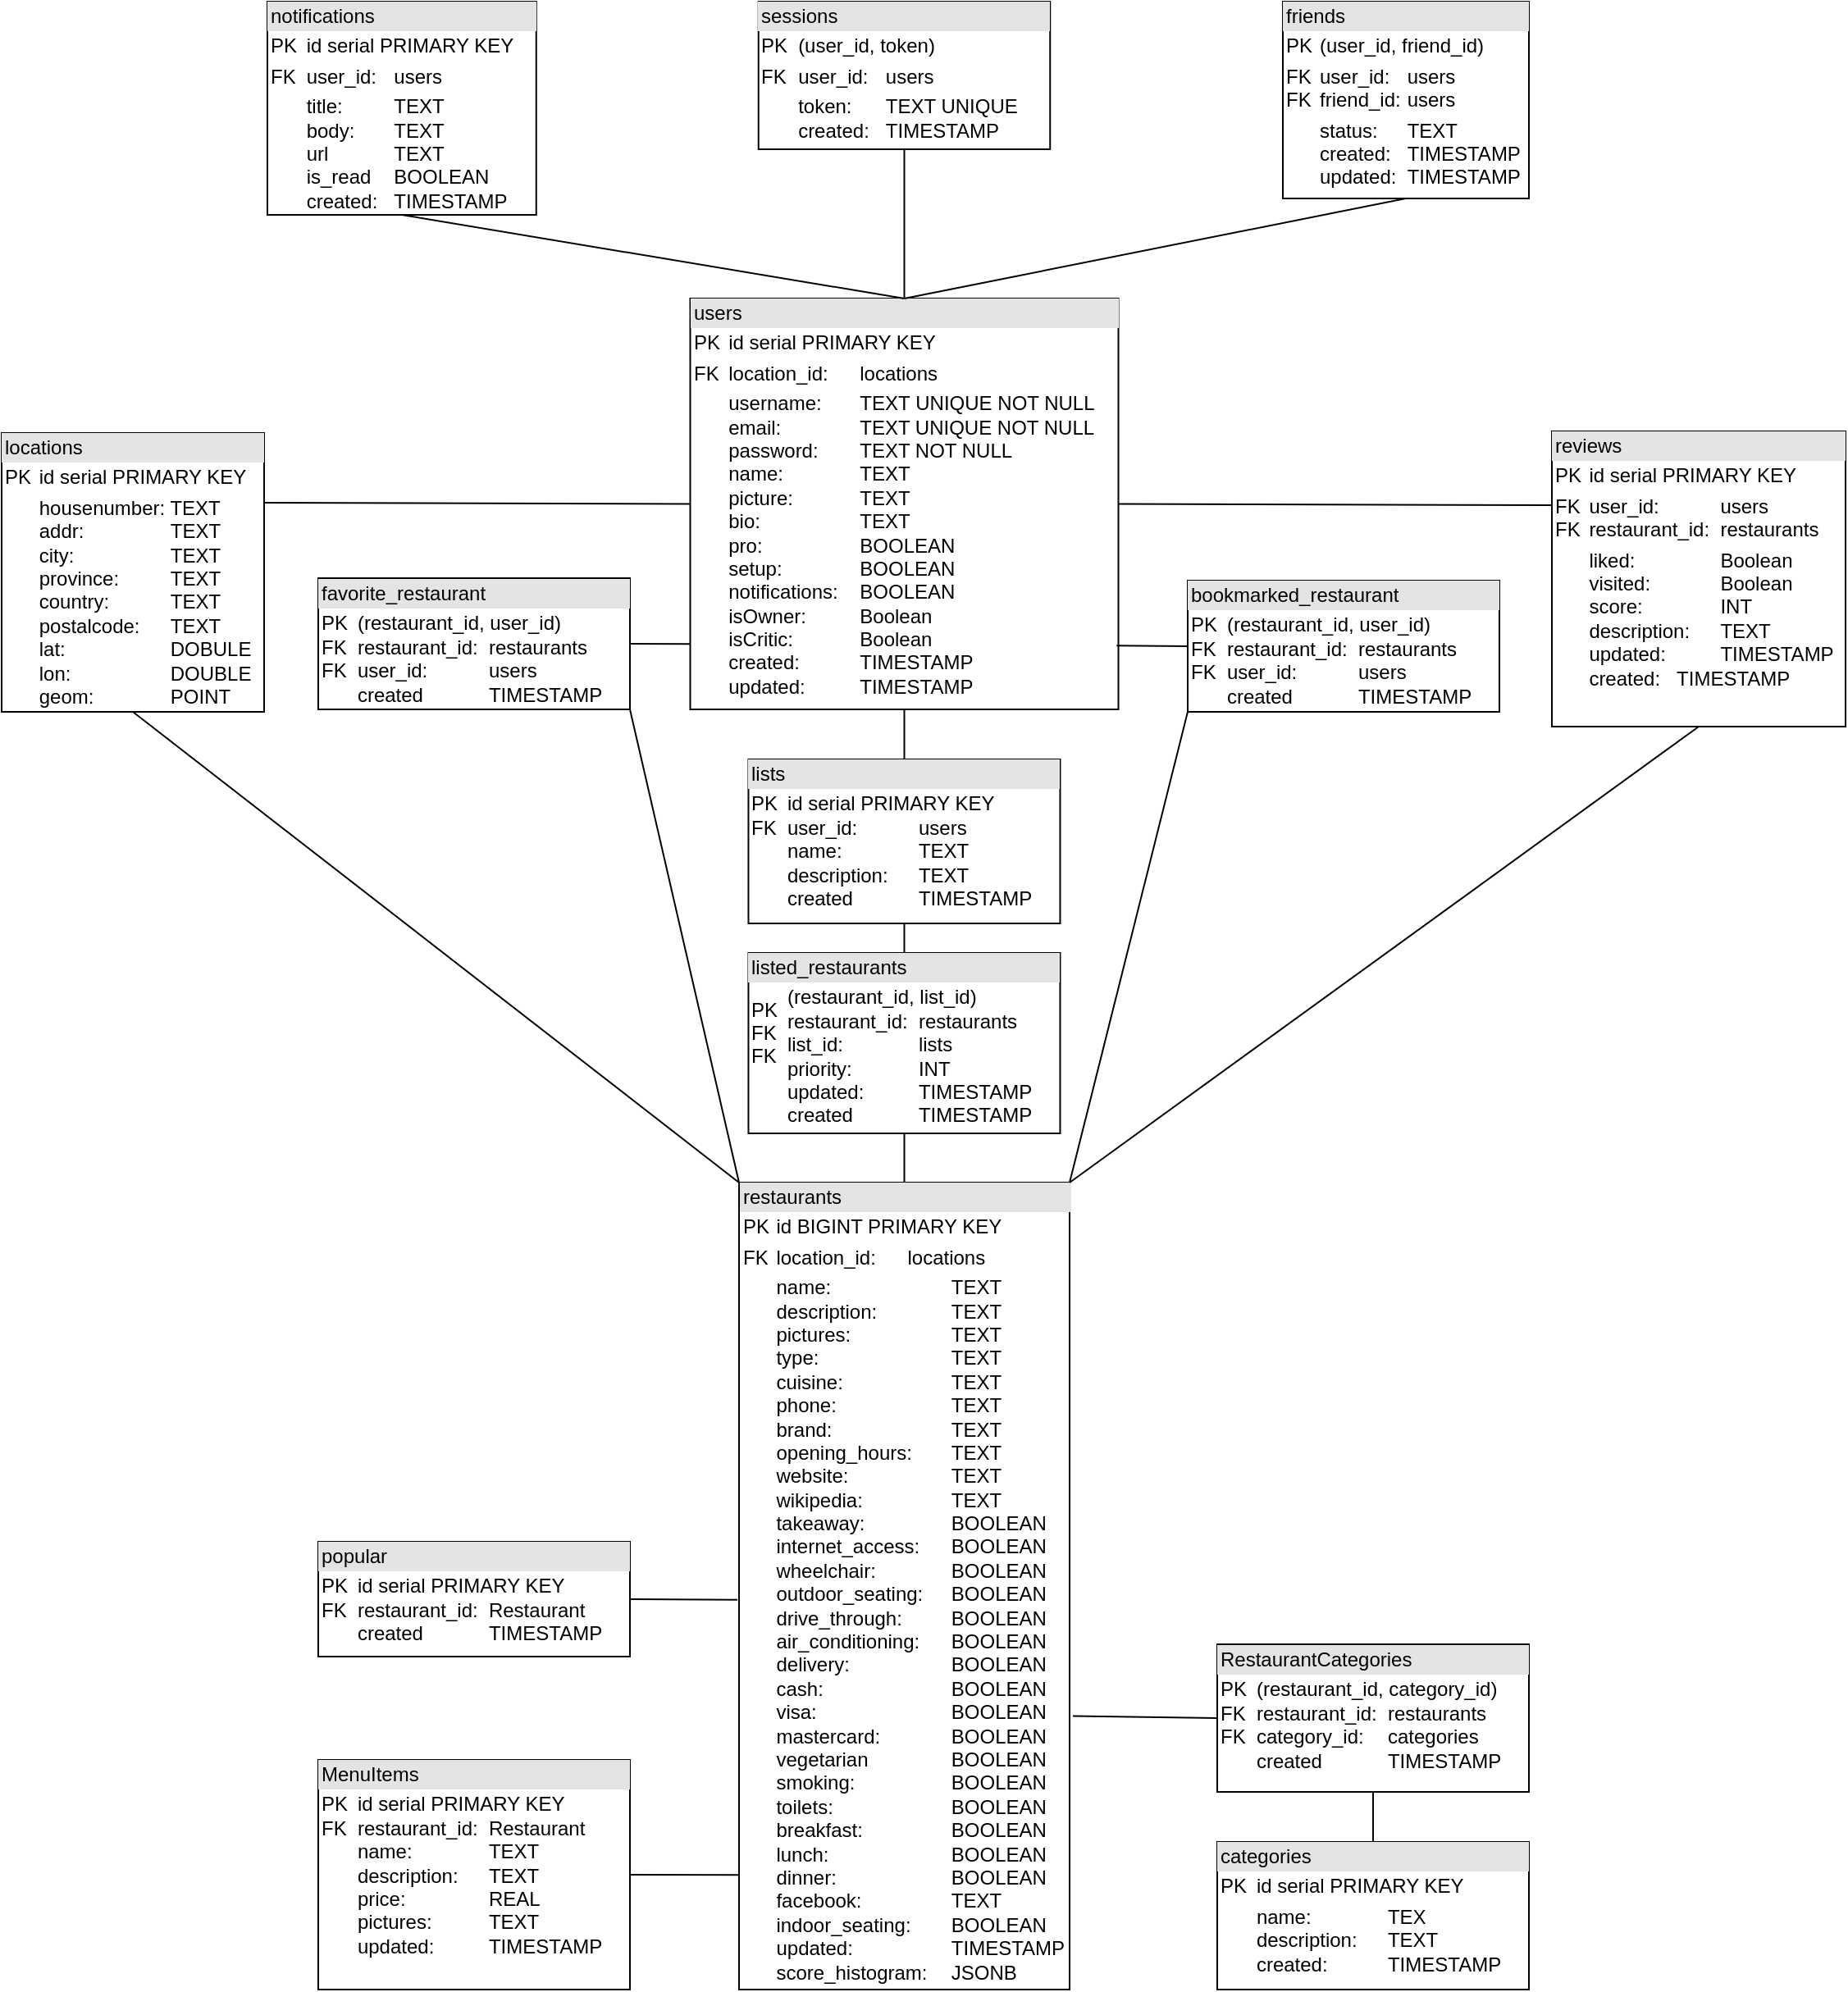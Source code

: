 <mxfile version="26.2.13">
  <diagram name="Page-1" id="TSsa0Ury9RKS_ktHxRa_">
    <mxGraphModel dx="1297" dy="512" grid="1" gridSize="10" guides="1" tooltips="1" connect="1" arrows="1" fold="1" page="1" pageScale="1" pageWidth="827" pageHeight="1169" math="0" shadow="0">
      <root>
        <mxCell id="0" />
        <mxCell id="1" parent="0" />
        <mxCell id="YkZeL2ZCBzIvdvD2JWEx-32" value="&lt;div style=&quot;box-sizing: border-box; width: 100%; background: rgb(228, 228, 228); padding: 2px;&quot;&gt;users&lt;/div&gt;&lt;table style=&quot;width:100%;font-size:1em;&quot; cellpadding=&quot;2&quot; cellspacing=&quot;0&quot;&gt;&lt;tbody&gt;&lt;tr&gt;&lt;td&gt;PK&lt;/td&gt;&lt;td&gt;id serial PRIMARY KEY&lt;/td&gt;&lt;/tr&gt;&lt;tr&gt;&lt;td&gt;FK&lt;/td&gt;&lt;td&gt;location_id:&lt;span style=&quot;white-space: pre;&quot;&gt;&#x9;&lt;/span&gt;locations&lt;/td&gt;&lt;/tr&gt;&lt;tr&gt;&lt;td&gt;&lt;/td&gt;&lt;td&gt;username:&lt;span style=&quot;white-space: pre;&quot;&gt;&#x9;&lt;/span&gt;TEXT&amp;nbsp;UNIQUE NOT NULL&lt;br&gt;email:&amp;nbsp;&lt;span style=&quot;white-space: pre;&quot;&gt;&#x9;&lt;/span&gt;&lt;span style=&quot;white-space: pre;&quot;&gt;&#x9;&lt;/span&gt;TEXT UNIQUE NOT NULL&lt;br&gt;password:&lt;span style=&quot;white-space: pre;&quot;&gt;&#x9;&lt;/span&gt;TEXT NOT NULL&lt;br&gt;name:&amp;nbsp;&lt;span style=&quot;white-space: pre;&quot;&gt;&#x9;&lt;/span&gt;&lt;span style=&quot;white-space: pre;&quot;&gt;&#x9;&lt;/span&gt;TEXT&lt;br&gt;picture:&lt;span style=&quot;white-space: pre;&quot;&gt;&#x9;&lt;/span&gt;&lt;span style=&quot;white-space: pre;&quot;&gt;&#x9;&lt;/span&gt;TEXT&lt;br&gt;bio:&lt;span style=&quot;white-space: pre;&quot;&gt;&#x9;&lt;/span&gt;&lt;span style=&quot;white-space: pre;&quot;&gt;&#x9;&lt;/span&gt;&lt;span style=&quot;white-space: pre;&quot;&gt;&#x9;&lt;/span&gt;TEXT&lt;br&gt;pro:&amp;nbsp;&lt;span style=&quot;white-space: pre;&quot;&gt;&#x9;&lt;/span&gt;&lt;span style=&quot;white-space: pre;&quot;&gt;&#x9;&lt;/span&gt;&lt;span style=&quot;white-space: pre;&quot;&gt;&#x9;&lt;/span&gt;BOOLEAN&lt;br&gt;setup:&amp;nbsp;&lt;span style=&quot;white-space: pre;&quot;&gt;&#x9;&lt;/span&gt;&lt;span style=&quot;white-space: pre;&quot;&gt;&#x9;&lt;/span&gt;BOOLEAN&lt;br&gt;notifications:&amp;nbsp;&lt;span style=&quot;white-space: pre;&quot;&gt;&#x9;&lt;/span&gt;BOOLEAN&lt;br&gt;isOwner:&lt;span style=&quot;white-space: pre;&quot;&gt;&#x9;&lt;/span&gt;&lt;span style=&quot;white-space: pre;&quot;&gt;&#x9;&lt;/span&gt;Boolean&lt;br&gt;isCritic:&lt;span style=&quot;white-space: pre;&quot;&gt;&#x9;&lt;/span&gt;&lt;span style=&quot;white-space: pre;&quot;&gt;&#x9;&lt;/span&gt;Boolean&lt;br&gt;created:&lt;span style=&quot;white-space: pre;&quot;&gt;&#x9;&lt;span style=&quot;white-space: pre;&quot;&gt;&#x9;&lt;/span&gt;&lt;/span&gt;TIMESTAMP&lt;br&gt;updated:&lt;span style=&quot;white-space: pre;&quot;&gt;&#x9;&lt;/span&gt;&lt;span style=&quot;white-space: pre;&quot;&gt;&#x9;&lt;/span&gt;TIMESTAMP&lt;/td&gt;&lt;/tr&gt;&lt;/tbody&gt;&lt;/table&gt;" style="verticalAlign=top;align=left;overflow=fill;html=1;whiteSpace=wrap;" parent="1" vertex="1">
          <mxGeometry x="-130.25" y="201" width="261" height="250.5" as="geometry" />
        </mxCell>
        <mxCell id="YkZeL2ZCBzIvdvD2JWEx-33" value="&lt;div style=&quot;box-sizing: border-box; width: 100%; background: rgb(228, 228, 228); padding: 2px;&quot;&gt;restaurants&lt;/div&gt;&lt;table style=&quot;width:100%;font-size:1em;&quot; cellpadding=&quot;2&quot; cellspacing=&quot;0&quot;&gt;&lt;tbody&gt;&lt;tr&gt;&lt;td&gt;PK&lt;/td&gt;&lt;td&gt;id BIGINT PRIMARY KEY&lt;/td&gt;&lt;/tr&gt;&lt;tr&gt;&lt;td&gt;FK&lt;br&gt;&lt;/td&gt;&lt;td&gt;location_id:&lt;span style=&quot;white-space: pre;&quot;&gt;&#x9;&lt;/span&gt;locations&lt;br&gt;&lt;/td&gt;&lt;/tr&gt;&lt;tr&gt;&lt;td&gt;&lt;br&gt;&lt;/td&gt;&lt;td&gt;name:&lt;span style=&quot;white-space: pre;&quot;&gt;&#x9;&lt;span style=&quot;white-space: pre;&quot;&gt;&#x9;&lt;span style=&quot;white-space: pre;&quot;&gt;&#x9;&lt;/span&gt;&lt;/span&gt;&lt;/span&gt;TEXT&lt;br&gt;description:&lt;span style=&quot;white-space: pre;&quot;&gt;&#x9;&lt;span style=&quot;white-space: pre;&quot;&gt;&#x9;&lt;/span&gt;&lt;/span&gt;TEXT&lt;br&gt;pictures:&lt;span style=&quot;white-space: pre;&quot;&gt;&#x9;&lt;/span&gt;&lt;span style=&quot;white-space: pre;&quot;&gt;&#x9;&lt;span style=&quot;white-space: pre;&quot;&gt;&#x9;&lt;/span&gt;&lt;/span&gt;TEXT&lt;br&gt;&lt;div&gt;&lt;span style=&quot;background-color: transparent;&quot;&gt;type:&lt;span style=&quot;white-space: pre;&quot;&gt;&#x9;&lt;/span&gt;&lt;span style=&quot;white-space: pre;&quot;&gt;&#x9;&lt;/span&gt;&lt;span style=&quot;white-space: pre;&quot;&gt;&#x9;&lt;/span&gt;&lt;/span&gt;TEXT&lt;/div&gt;&lt;div&gt;&lt;span style=&quot;font-size: 1em; background-color: transparent; color: light-dark(rgb(0, 0, 0), rgb(255, 255, 255));&quot;&gt;cuisine:&amp;nbsp;&lt;/span&gt;&lt;span style=&quot;font-size: 1em; background-color: transparent; color: light-dark(rgb(0, 0, 0), rgb(255, 255, 255)); white-space: pre;&quot;&gt;&#x9;&lt;/span&gt;&lt;span style=&quot;font-size: 1em; background-color: transparent; color: light-dark(rgb(0, 0, 0), rgb(255, 255, 255)); white-space: pre;&quot;&gt;&#x9;&lt;span style=&quot;white-space: pre;&quot;&gt;&#x9;&lt;/span&gt;&lt;/span&gt;&lt;span style=&quot;font-size: 1em; background-color: transparent; color: light-dark(rgb(0, 0, 0), rgb(255, 255, 255));&quot;&gt;TEXT&lt;/span&gt;&lt;/div&gt;&lt;div&gt;phone:&amp;nbsp;&lt;span style=&quot;white-space: pre;&quot;&gt;&#x9;&lt;/span&gt;&lt;span style=&quot;white-space: pre;&quot;&gt;&#x9;&lt;span style=&quot;white-space: pre;&quot;&gt;&#x9;&lt;/span&gt;&lt;/span&gt;TEXT&lt;/div&gt;&lt;div&gt;brand:&amp;nbsp;&lt;span style=&quot;white-space: pre;&quot;&gt;&#x9;&lt;/span&gt;&lt;span style=&quot;white-space: pre;&quot;&gt;&#x9;&lt;span style=&quot;white-space: pre;&quot;&gt;&#x9;&lt;/span&gt;&lt;/span&gt;TEXT&lt;/div&gt;&lt;div&gt;opening_hours:&amp;nbsp;&lt;span style=&quot;white-space: pre;&quot;&gt;&#x9;&lt;/span&gt;TEXT&lt;/div&gt;&lt;div&gt;website:&amp;nbsp;&lt;span style=&quot;white-space: pre;&quot;&gt;&#x9;&lt;/span&gt;&lt;span style=&quot;white-space: pre;&quot;&gt;&#x9;&lt;span style=&quot;white-space: pre;&quot;&gt;&#x9;&lt;/span&gt;&lt;/span&gt;TEXT&lt;/div&gt;&lt;div&gt;wikipedia:&amp;nbsp;&lt;span style=&quot;white-space: pre;&quot;&gt;&#x9;&lt;span style=&quot;white-space: pre;&quot;&gt;&#x9;&lt;/span&gt;&lt;/span&gt;TEXT&lt;/div&gt;&lt;div&gt;takeaway:&amp;nbsp;&lt;span style=&quot;white-space: pre;&quot;&gt;&#x9;&lt;span style=&quot;white-space: pre;&quot;&gt;&#x9;&lt;/span&gt;&lt;/span&gt;BOOLEAN&lt;/div&gt;&lt;div&gt;internet_access:&amp;nbsp;&lt;span style=&quot;white-space: pre;&quot;&gt;&#x9;&lt;/span&gt;BOOLEAN&lt;/div&gt;&lt;div&gt;wheelchair:&amp;nbsp;&lt;span style=&quot;white-space: pre;&quot;&gt;&#x9;&lt;span style=&quot;white-space: pre;&quot;&gt;&#x9;&lt;/span&gt;&lt;/span&gt;BOOLEAN&lt;/div&gt;&lt;div&gt;outdoor_seating:&amp;nbsp;&lt;span style=&quot;white-space: pre;&quot;&gt;&#x9;&lt;/span&gt;BOOLEAN&lt;/div&gt;&lt;div&gt;drive_through:&amp;nbsp;&lt;span style=&quot;white-space: pre;&quot;&gt;&#x9;&lt;/span&gt;BOOLEAN&lt;/div&gt;&lt;div&gt;air_conditioning:&amp;nbsp;&lt;span style=&quot;white-space: pre;&quot;&gt;&#x9;&lt;/span&gt;BOOLEAN&lt;/div&gt;&lt;div&gt;delivery:&amp;nbsp;&lt;span style=&quot;white-space: pre;&quot;&gt;&#x9;&lt;/span&gt;&lt;span style=&quot;white-space: pre;&quot;&gt;&#x9;&lt;span style=&quot;white-space: pre;&quot;&gt;&#x9;&lt;/span&gt;&lt;/span&gt;BOOLEAN&lt;/div&gt;&lt;div&gt;cash:&amp;nbsp;&lt;span style=&quot;white-space: pre;&quot;&gt;&#x9;&lt;/span&gt;&lt;span style=&quot;white-space: pre;&quot;&gt;&#x9;&lt;span style=&quot;white-space: pre;&quot;&gt;&#x9;&lt;/span&gt;&lt;/span&gt;BOOLEAN&lt;/div&gt;&lt;div&gt;visa:&amp;nbsp;&lt;span style=&quot;white-space: pre;&quot;&gt;&#x9;&lt;/span&gt;&lt;span style=&quot;white-space: pre;&quot;&gt;&#x9;&lt;/span&gt;&lt;span style=&quot;white-space: pre;&quot;&gt;&#x9;&lt;/span&gt;BOOLEAN&lt;/div&gt;&lt;div&gt;mastercard:&amp;nbsp;&lt;span style=&quot;white-space: pre;&quot;&gt;&#x9;&lt;span style=&quot;white-space: pre;&quot;&gt;&#x9;&lt;/span&gt;&lt;/span&gt;BOOLEAN&lt;/div&gt;&lt;div&gt;vegetarian &lt;span style=&quot;white-space: pre;&quot;&gt;&#x9;&lt;span style=&quot;white-space: pre;&quot;&gt;&#x9;&lt;/span&gt;&lt;/span&gt;BOOLEAN&lt;/div&gt;&lt;div&gt;&lt;div&gt;smoking:&lt;span style=&quot;white-space: pre;&quot;&gt;&#x9;&lt;span style=&quot;white-space: pre;&quot;&gt;&#x9;&lt;/span&gt;&lt;span style=&quot;white-space: pre;&quot;&gt;&#x9;&lt;/span&gt;&lt;/span&gt;BOOLEAN&lt;/div&gt;&lt;div&gt;toilets: &lt;span style=&quot;white-space: pre;&quot;&gt;&#x9;&lt;/span&gt;&lt;span style=&quot;white-space: pre;&quot;&gt;&#x9;&lt;/span&gt;&lt;span style=&quot;white-space: pre;&quot;&gt;&#x9;&lt;/span&gt;BOOLEAN&lt;/div&gt;&lt;div&gt;breakfast: &lt;span style=&quot;white-space: pre;&quot;&gt;&#x9;&lt;/span&gt;&lt;span style=&quot;white-space: pre;&quot;&gt;&#x9;&lt;/span&gt;BOOLEAN&lt;/div&gt;&lt;div&gt;lunch: &lt;span style=&quot;white-space: pre;&quot;&gt;&#x9;&lt;/span&gt;&lt;span style=&quot;white-space: pre;&quot;&gt;&#x9;&lt;/span&gt;&lt;span style=&quot;white-space: pre;&quot;&gt;&#x9;&lt;/span&gt;BOOLEAN&lt;/div&gt;&lt;div&gt;dinner:&lt;span style=&quot;white-space: pre;&quot;&gt;&#x9;&lt;/span&gt;&lt;span style=&quot;white-space: pre;&quot;&gt;&#x9;&lt;/span&gt;&lt;span style=&quot;white-space: pre;&quot;&gt;&#x9;&lt;/span&gt;BOOLEAN&lt;/div&gt;&lt;div&gt;facebook: &lt;span style=&quot;white-space: pre;&quot;&gt;&#x9;&lt;/span&gt;&lt;span style=&quot;white-space: pre;&quot;&gt;&#x9;&lt;/span&gt;TEXT&lt;/div&gt;&lt;div&gt;indoor_seating:&amp;nbsp;&lt;span style=&quot;white-space: pre;&quot;&gt;&#x9;&lt;/span&gt;BOOLEAN&lt;/div&gt;&lt;/div&gt;&lt;div&gt;updated:&lt;span style=&quot;white-space: pre;&quot;&gt;&#x9;&lt;span style=&quot;white-space: pre;&quot;&gt;&#x9;&lt;span style=&quot;white-space: pre;&quot;&gt;&#x9;&lt;/span&gt;&lt;/span&gt;&lt;/span&gt;&lt;span style=&quot;font-size: 1em; background-color: transparent; color: light-dark(rgb(0, 0, 0), rgb(255, 255, 255));&quot;&gt;TIMESTAMP&lt;/span&gt;&lt;/div&gt;&lt;div&gt;&lt;span style=&quot;background-color: transparent;&quot;&gt;score_histogram: &lt;span style=&quot;white-space: pre;&quot;&gt;&#x9;&lt;/span&gt;JSONB&lt;/span&gt;&lt;/div&gt;&lt;div&gt;&lt;br style=&quot;text-align: center;&quot;&gt;&lt;/div&gt;&lt;/td&gt;&lt;/tr&gt;&lt;/tbody&gt;&lt;/table&gt;" style="verticalAlign=top;align=left;overflow=fill;html=1;whiteSpace=wrap;" parent="1" vertex="1">
          <mxGeometry x="-100.5" y="740" width="201.5" height="492" as="geometry" />
        </mxCell>
        <mxCell id="YkZeL2ZCBzIvdvD2JWEx-34" value="&lt;div style=&quot;box-sizing: border-box; width: 100%; background: rgb(228, 228, 228); padding: 2px;&quot;&gt;locations&lt;/div&gt;&lt;table style=&quot;width:100%;font-size:1em;&quot; cellpadding=&quot;2&quot; cellspacing=&quot;0&quot;&gt;&lt;tbody&gt;&lt;tr&gt;&lt;td&gt;PK&lt;/td&gt;&lt;td&gt;id serial PRIMARY KEY&lt;br&gt;&lt;/td&gt;&lt;/tr&gt;&lt;tr&gt;&lt;td&gt;&lt;br&gt;&lt;/td&gt;&lt;td&gt;housenumber: TEXT&lt;br&gt;addr: &lt;span style=&quot;white-space: pre;&quot;&gt;&#x9;&lt;span style=&quot;white-space: pre;&quot;&gt;&#x9;&lt;/span&gt;&lt;/span&gt;TEXT&lt;br&gt;city: &lt;span style=&quot;white-space: pre;&quot;&gt;&#x9;&lt;span style=&quot;white-space: pre;&quot;&gt;&#x9;&lt;/span&gt;&lt;span style=&quot;white-space: pre;&quot;&gt;&#x9;&lt;/span&gt;&lt;/span&gt;TEXT&lt;br&gt;province: &lt;span style=&quot;white-space: pre;&quot;&gt;&#x9;&lt;/span&gt;TEXT&lt;br&gt;country: &lt;span style=&quot;white-space: pre;&quot;&gt;&#x9;&lt;span style=&quot;white-space: pre;&quot;&gt;&#x9;&lt;/span&gt;&lt;/span&gt;TEXT&lt;br&gt;postalcode: &lt;span style=&quot;white-space: pre;&quot;&gt;&#x9;&lt;/span&gt;TEXT&lt;br&gt;lat: &lt;span style=&quot;white-space: pre;&quot;&gt;&#x9;&lt;/span&gt;&lt;span style=&quot;white-space: pre;&quot;&gt;&#x9;&lt;span style=&quot;white-space: pre;&quot;&gt;&#x9;&lt;/span&gt;&lt;/span&gt;DOBULE&lt;br&gt;lon: &lt;span style=&quot;white-space: pre;&quot;&gt;&#x9;&lt;span style=&quot;white-space: pre;&quot;&gt;&#x9;&lt;span style=&quot;white-space: pre;&quot;&gt;&#x9;&lt;/span&gt;&lt;/span&gt;&lt;/span&gt;DOUBLE&lt;br&gt;geom:&lt;span style=&quot;white-space: pre;&quot;&gt;&#x9;&lt;/span&gt;&lt;span style=&quot;white-space: pre;&quot;&gt;&#x9;&lt;/span&gt;POINT&lt;/td&gt;&lt;/tr&gt;&lt;tr&gt;&lt;td&gt;&lt;/td&gt;&lt;td&gt;&lt;br&gt;&lt;/td&gt;&lt;/tr&gt;&lt;/tbody&gt;&lt;/table&gt;" style="verticalAlign=top;align=left;overflow=fill;html=1;whiteSpace=wrap;" parent="1" vertex="1">
          <mxGeometry x="-550" y="283" width="160" height="170" as="geometry" />
        </mxCell>
        <mxCell id="YkZeL2ZCBzIvdvD2JWEx-35" value="" style="endArrow=none;html=1;rounded=0;entryX=1;entryY=0.25;entryDx=0;entryDy=0;exitX=0;exitY=0.5;exitDx=0;exitDy=0;" parent="1" source="YkZeL2ZCBzIvdvD2JWEx-32" target="YkZeL2ZCBzIvdvD2JWEx-34" edge="1">
          <mxGeometry width="50" height="50" relative="1" as="geometry">
            <mxPoint x="-130" y="326" as="sourcePoint" />
            <mxPoint x="56.5" y="669.5" as="targetPoint" />
          </mxGeometry>
        </mxCell>
        <mxCell id="YkZeL2ZCBzIvdvD2JWEx-36" value="" style="endArrow=none;html=1;rounded=0;entryX=0.5;entryY=1;entryDx=0;entryDy=0;exitX=0;exitY=0;exitDx=0;exitDy=0;" parent="1" source="YkZeL2ZCBzIvdvD2JWEx-33" target="YkZeL2ZCBzIvdvD2JWEx-34" edge="1">
          <mxGeometry width="50" height="50" relative="1" as="geometry">
            <mxPoint x="-93.5" y="615" as="sourcePoint" />
            <mxPoint x="-228" y="465" as="targetPoint" />
          </mxGeometry>
        </mxCell>
        <mxCell id="YkZeL2ZCBzIvdvD2JWEx-40" value="&lt;div style=&quot;box-sizing: border-box; width: 100%; background: rgb(228, 228, 228); padding: 2px;&quot;&gt;reviews&lt;/div&gt;&lt;table style=&quot;width:100%;font-size:1em;&quot; cellpadding=&quot;2&quot; cellspacing=&quot;0&quot;&gt;&lt;tbody&gt;&lt;tr&gt;&lt;td&gt;PK&lt;/td&gt;&lt;td&gt;id serial PRIMARY KEY&lt;/td&gt;&lt;/tr&gt;&lt;tr&gt;&lt;td&gt;FK&lt;br&gt;FK&lt;br&gt;&lt;/td&gt;&lt;td&gt;user_id:&lt;span style=&quot;white-space: pre;&quot;&gt;&#x9;&lt;/span&gt;&lt;span style=&quot;white-space: pre;&quot;&gt;&#x9;&lt;/span&gt;users&lt;br&gt;restaurant_id:&lt;span style=&quot;white-space: pre;&quot;&gt;&#x9;&lt;/span&gt;restaurants&lt;/td&gt;&lt;/tr&gt;&lt;tr&gt;&lt;td&gt;&lt;br&gt;&lt;/td&gt;&lt;td&gt;liked: &lt;span style=&quot;white-space: pre;&quot;&gt;&#x9;&lt;span style=&quot;white-space: pre;&quot;&gt;&#x9;&lt;/span&gt;&lt;/span&gt;Boolean&lt;br&gt;visited:&lt;span style=&quot;white-space: pre;&quot;&gt;&#x9;&lt;/span&gt;&lt;span style=&quot;white-space: pre;&quot;&gt;&#x9;&lt;/span&gt;Boolean&lt;br&gt;score: &lt;span style=&quot;white-space: pre;&quot;&gt;&#x9;&lt;/span&gt;&lt;span style=&quot;white-space: pre;&quot;&gt;&#x9;&lt;/span&gt;INT&lt;br&gt;description:&lt;span style=&quot;white-space: pre;&quot;&gt;&#x9;T&lt;/span&gt;EXT&lt;br&gt;updated:&lt;span style=&quot;white-space: pre;&quot;&gt;&#x9;&lt;span style=&quot;white-space: pre;&quot;&gt;&#x9;&lt;/span&gt;&lt;/span&gt;TIMESTAMP&lt;span style=&quot;white-space: pre;&quot;&gt;&lt;br&gt;&lt;/span&gt;created:&lt;span style=&quot;white-space: pre;&quot;&gt;&#x9;&lt;/span&gt;TIMESTAMP&lt;/td&gt;&lt;/tr&gt;&lt;/tbody&gt;&lt;/table&gt;" style="verticalAlign=top;align=left;overflow=fill;html=1;whiteSpace=wrap;" parent="1" vertex="1">
          <mxGeometry x="395" y="282" width="179" height="180" as="geometry" />
        </mxCell>
        <mxCell id="YkZeL2ZCBzIvdvD2JWEx-42" value="" style="endArrow=none;html=1;rounded=0;entryX=0;entryY=0.25;entryDx=0;entryDy=0;exitX=1;exitY=0.5;exitDx=0;exitDy=0;" parent="1" source="YkZeL2ZCBzIvdvD2JWEx-32" target="YkZeL2ZCBzIvdvD2JWEx-40" edge="1">
          <mxGeometry width="50" height="50" relative="1" as="geometry">
            <mxPoint x="153" y="310" as="sourcePoint" />
            <mxPoint x="56.5" y="509.5" as="targetPoint" />
          </mxGeometry>
        </mxCell>
        <mxCell id="YkZeL2ZCBzIvdvD2JWEx-43" value="" style="endArrow=none;html=1;rounded=0;exitX=1;exitY=0;exitDx=0;exitDy=0;entryX=0.5;entryY=1;entryDx=0;entryDy=0;" parent="1" source="YkZeL2ZCBzIvdvD2JWEx-33" target="YkZeL2ZCBzIvdvD2JWEx-40" edge="1">
          <mxGeometry width="50" height="50" relative="1" as="geometry">
            <mxPoint x="-53.5" y="495" as="sourcePoint" />
            <mxPoint x="182" y="450" as="targetPoint" />
          </mxGeometry>
        </mxCell>
        <mxCell id="YkZeL2ZCBzIvdvD2JWEx-46" value="&lt;div style=&quot;box-sizing: border-box; width: 100%; background: rgb(228, 228, 228); padding: 2px;&quot;&gt;categories&lt;/div&gt;&lt;table style=&quot;width:100%;font-size:1em;&quot; cellpadding=&quot;2&quot; cellspacing=&quot;0&quot;&gt;&lt;tbody&gt;&lt;tr&gt;&lt;td&gt;PK&lt;br&gt;&lt;/td&gt;&lt;td&gt;id serial PRIMARY KEY&lt;br&gt;&lt;/td&gt;&lt;/tr&gt;&lt;tr&gt;&lt;td&gt;&lt;br&gt;&lt;/td&gt;&lt;td&gt;name:&lt;span style=&quot;white-space: pre;&quot;&gt;&#x9;&lt;span style=&quot;white-space: pre;&quot;&gt;&#x9;&lt;/span&gt;&lt;/span&gt;TEX&lt;br&gt;description:&lt;span style=&quot;white-space: pre;&quot;&gt;&#x9;&lt;/span&gt;TEXT&lt;br&gt;created:&lt;span style=&quot;white-space: pre;&quot;&gt;&#x9;&lt;/span&gt;&lt;span style=&quot;white-space: pre;&quot;&gt;&#x9;&lt;/span&gt;TIMESTAMP&lt;/td&gt;&lt;/tr&gt;&lt;tr&gt;&lt;td&gt;&lt;/td&gt;&lt;td&gt;&lt;br&gt;&lt;/td&gt;&lt;/tr&gt;&lt;/tbody&gt;&lt;/table&gt;" style="verticalAlign=top;align=left;overflow=fill;html=1;whiteSpace=wrap;" parent="1" vertex="1">
          <mxGeometry x="191" y="1142" width="190" height="90" as="geometry" />
        </mxCell>
        <mxCell id="YkZeL2ZCBzIvdvD2JWEx-48" value="&lt;div style=&quot;box-sizing: border-box; width: 100%; background: rgb(228, 228, 228); padding: 2px;&quot;&gt;RestaurantCategories&lt;/div&gt;&lt;table style=&quot;width:100%;font-size:1em;&quot; cellpadding=&quot;2&quot; cellspacing=&quot;0&quot;&gt;&lt;tbody&gt;&lt;tr&gt;&lt;td&gt;PK&lt;br&gt;FK&lt;br&gt;FK&lt;br&gt;&lt;br&gt;&lt;/td&gt;&lt;td&gt;(restaurant_id, category_id)&lt;br&gt;restaurant_id:&amp;nbsp; restaurants&lt;br&gt;category_id: &lt;span style=&quot;white-space: pre;&quot;&gt;&#x9;&lt;/span&gt;categories&lt;br&gt;created &lt;span style=&quot;white-space: pre;&quot;&gt;&#x9;&lt;/span&gt;&lt;span style=&quot;white-space: pre;&quot;&gt;&#x9;&lt;/span&gt;TIMESTAMP&lt;br&gt;&lt;/td&gt;&lt;/tr&gt;&lt;tr&gt;&lt;td&gt;&lt;br&gt;&lt;/td&gt;&lt;td&gt;&lt;br&gt;&lt;/td&gt;&lt;/tr&gt;&lt;/tbody&gt;&lt;/table&gt;" style="verticalAlign=top;align=left;overflow=fill;html=1;whiteSpace=wrap;" parent="1" vertex="1">
          <mxGeometry x="191" y="1021.5" width="190" height="90" as="geometry" />
        </mxCell>
        <mxCell id="YkZeL2ZCBzIvdvD2JWEx-51" value="" style="endArrow=none;html=1;rounded=0;entryX=0;entryY=0.5;entryDx=0;entryDy=0;exitX=1.01;exitY=0.661;exitDx=0;exitDy=0;exitPerimeter=0;" parent="1" source="YkZeL2ZCBzIvdvD2JWEx-33" target="YkZeL2ZCBzIvdvD2JWEx-48" edge="1">
          <mxGeometry width="50" height="50" relative="1" as="geometry">
            <mxPoint x="103" y="851" as="sourcePoint" />
            <mxPoint x="131" y="759" as="targetPoint" />
          </mxGeometry>
        </mxCell>
        <mxCell id="YkZeL2ZCBzIvdvD2JWEx-52" value="" style="endArrow=none;html=1;rounded=0;entryX=0.5;entryY=0;entryDx=0;entryDy=0;exitX=0.5;exitY=1;exitDx=0;exitDy=0;" parent="1" source="YkZeL2ZCBzIvdvD2JWEx-48" target="YkZeL2ZCBzIvdvD2JWEx-46" edge="1">
          <mxGeometry width="50" height="50" relative="1" as="geometry">
            <mxPoint x="430" y="1134" as="sourcePoint" />
            <mxPoint x="480" y="1084" as="targetPoint" />
          </mxGeometry>
        </mxCell>
        <mxCell id="YkZeL2ZCBzIvdvD2JWEx-53" value="&lt;div style=&quot;box-sizing: border-box; width: 100%; background: rgb(228, 228, 228); padding: 2px;&quot;&gt;MenuItems&lt;/div&gt;&lt;table style=&quot;width:100%;font-size:1em;&quot; cellpadding=&quot;2&quot; cellspacing=&quot;0&quot;&gt;&lt;tbody&gt;&lt;tr&gt;&lt;td&gt;PK&lt;br&gt;FK&lt;br&gt;&lt;br&gt;&lt;br&gt;&lt;br&gt;&lt;br&gt;&lt;br&gt;&lt;/td&gt;&lt;td&gt;id serial PRIMARY KEY&lt;br&gt;restaurant_id:&lt;span style=&quot;white-space: pre;&quot;&gt;&#x9;&lt;/span&gt;Restaurant&lt;br&gt;name:&lt;span style=&quot;white-space: pre;&quot;&gt;&#x9;&lt;/span&gt;&lt;span style=&quot;white-space: pre;&quot;&gt;&#x9;&lt;/span&gt;TEXT&lt;br&gt;description:&lt;span style=&quot;white-space: pre;&quot;&gt;&#x9;&lt;/span&gt;TEXT&lt;br&gt;price:&lt;span style=&quot;white-space: pre;&quot;&gt;&#x9;&lt;/span&gt;&lt;span style=&quot;white-space: pre;&quot;&gt;&#x9;&lt;/span&gt;REAL&lt;br&gt;pictures:&lt;span style=&quot;white-space: pre;&quot;&gt;&#x9;&lt;/span&gt;&lt;span style=&quot;white-space: pre;&quot;&gt;&#x9;&lt;/span&gt;TEXT&lt;br&gt;updated:&lt;span style=&quot;white-space: pre;&quot;&gt;&#x9;&lt;/span&gt;&lt;span style=&quot;white-space: pre;&quot;&gt;&#x9;&lt;/span&gt;TIMESTAMP&lt;br&gt;&lt;/td&gt;&lt;/tr&gt;&lt;tr&gt;&lt;td&gt;&lt;/td&gt;&lt;td&gt;&lt;br&gt;&lt;/td&gt;&lt;/tr&gt;&lt;/tbody&gt;&lt;/table&gt;" style="verticalAlign=top;align=left;overflow=fill;html=1;whiteSpace=wrap;" parent="1" vertex="1">
          <mxGeometry x="-357" y="1092" width="190" height="140" as="geometry" />
        </mxCell>
        <mxCell id="YkZeL2ZCBzIvdvD2JWEx-55" value="" style="endArrow=none;html=1;rounded=0;exitX=1;exitY=0.5;exitDx=0;exitDy=0;entryX=0;entryY=0.858;entryDx=0;entryDy=0;entryPerimeter=0;" parent="1" source="YkZeL2ZCBzIvdvD2JWEx-53" target="YkZeL2ZCBzIvdvD2JWEx-33" edge="1">
          <mxGeometry width="50" height="50" relative="1" as="geometry">
            <mxPoint x="331" y="529" as="sourcePoint" />
            <mxPoint x="101" y="686" as="targetPoint" />
          </mxGeometry>
        </mxCell>
        <mxCell id="74I1PrQQdolkyrSYqhV1-5" value="&lt;div style=&quot;box-sizing: border-box; width: 100%; background: rgb(228, 228, 228); padding: 2px;&quot;&gt;sessions&lt;/div&gt;&lt;table style=&quot;width:100%;font-size:1em;&quot; cellpadding=&quot;2&quot; cellspacing=&quot;0&quot;&gt;&lt;tbody&gt;&lt;tr&gt;&lt;td&gt;PK&lt;/td&gt;&lt;td&gt;(user_id, token)&lt;br&gt;&lt;/td&gt;&lt;/tr&gt;&lt;tr&gt;&lt;td&gt;FK&lt;br&gt;&lt;/td&gt;&lt;td&gt;user_id:&lt;span style=&quot;white-space: pre;&quot;&gt;&#x9;&lt;/span&gt;users&lt;/td&gt;&lt;/tr&gt;&lt;tr&gt;&lt;td&gt;&lt;/td&gt;&lt;td&gt;token:&lt;span style=&quot;white-space: pre;&quot;&gt;&lt;span style=&quot;white-space: pre;&quot;&gt;&#x9;&lt;/span&gt;&lt;/span&gt;TEXT UNIQUE&lt;br&gt;created:&amp;nbsp;&lt;span style=&quot;white-space: pre;&quot;&gt;&#x9;&lt;/span&gt;TIMESTAMP&lt;/td&gt;&lt;/tr&gt;&lt;/tbody&gt;&lt;/table&gt;" style="verticalAlign=top;align=left;overflow=fill;html=1;whiteSpace=wrap;" parent="1" vertex="1">
          <mxGeometry x="-88.63" y="20" width="177.75" height="90" as="geometry" />
        </mxCell>
        <mxCell id="74I1PrQQdolkyrSYqhV1-6" value="" style="endArrow=none;html=1;rounded=0;exitX=0.5;exitY=1;exitDx=0;exitDy=0;entryX=0.5;entryY=0;entryDx=0;entryDy=0;" parent="1" source="74I1PrQQdolkyrSYqhV1-5" target="YkZeL2ZCBzIvdvD2JWEx-32" edge="1">
          <mxGeometry width="50" height="50" relative="1" as="geometry">
            <mxPoint x="56" y="384.5" as="sourcePoint" />
            <mxPoint x="106" y="334.5" as="targetPoint" />
          </mxGeometry>
        </mxCell>
        <mxCell id="zS-TSVJ2CUoYxvesiHaO-4" value="&lt;div style=&quot;box-sizing: border-box; width: 100%; background: rgb(228, 228, 228); padding: 2px;&quot;&gt;popular&lt;/div&gt;&lt;table style=&quot;width:100%;font-size:1em;&quot; cellpadding=&quot;2&quot; cellspacing=&quot;0&quot;&gt;&lt;tbody&gt;&lt;tr&gt;&lt;td&gt;PK&lt;br&gt;FK&lt;br&gt;&lt;br&gt;&lt;/td&gt;&lt;td&gt;id serial PRIMARY KEY&lt;br&gt;restaurant_id:&lt;span style=&quot;white-space: pre;&quot;&gt;&#x9;&lt;/span&gt;Restaurant&lt;br&gt;created &lt;span style=&quot;white-space: pre;&quot;&gt;&#x9;&lt;span style=&quot;white-space: pre;&quot;&gt;&#x9;&lt;/span&gt;&lt;/span&gt;TIMESTAMP&lt;/td&gt;&lt;/tr&gt;&lt;tr&gt;&lt;td&gt;&lt;/td&gt;&lt;td&gt;&lt;br&gt;&lt;/td&gt;&lt;/tr&gt;&lt;/tbody&gt;&lt;/table&gt;" style="verticalAlign=top;align=left;overflow=fill;html=1;whiteSpace=wrap;" parent="1" vertex="1">
          <mxGeometry x="-357" y="959" width="190" height="70" as="geometry" />
        </mxCell>
        <mxCell id="zS-TSVJ2CUoYxvesiHaO-6" value="" style="endArrow=none;html=1;rounded=0;exitX=1;exitY=0.5;exitDx=0;exitDy=0;entryX=-0.005;entryY=0.517;entryDx=0;entryDy=0;entryPerimeter=0;" parent="1" source="zS-TSVJ2CUoYxvesiHaO-4" target="YkZeL2ZCBzIvdvD2JWEx-33" edge="1">
          <mxGeometry width="50" height="50" relative="1" as="geometry">
            <mxPoint x="42" y="559" as="sourcePoint" />
            <mxPoint x="92" y="509" as="targetPoint" />
          </mxGeometry>
        </mxCell>
        <mxCell id="w6z3cNZQniX1chkW6fAC-1" value="&lt;div style=&quot;box-sizing: border-box; width: 100%; background: rgb(228, 228, 228); padding: 2px;&quot;&gt;friends&lt;/div&gt;&lt;table style=&quot;width:100%;font-size:1em;&quot; cellpadding=&quot;2&quot; cellspacing=&quot;0&quot;&gt;&lt;tbody&gt;&lt;tr&gt;&lt;td&gt;PK&lt;/td&gt;&lt;td&gt;(user_id, friend_id)&lt;br&gt;&lt;/td&gt;&lt;/tr&gt;&lt;tr&gt;&lt;td&gt;FK&lt;br&gt;FK&lt;/td&gt;&lt;td&gt;user_id:&lt;span style=&quot;white-space: pre;&quot;&gt;&#x9;&lt;/span&gt;users&lt;br&gt;friend_id:&lt;span style=&quot;white-space: pre;&quot;&gt;&#x9;&lt;/span&gt;users&lt;br&gt;&lt;/td&gt;&lt;/tr&gt;&lt;tr&gt;&lt;td&gt;&lt;/td&gt;&lt;td&gt;status:&amp;nbsp;&lt;span style=&quot;white-space: pre;&quot;&gt;&#x9;&lt;/span&gt;TEXT&lt;br&gt;created:&lt;span style=&quot;white-space: pre;&quot;&gt;&#x9;&lt;/span&gt;TIMESTAMP&lt;span style=&quot;white-space: pre;&quot;&gt;&lt;br&gt;&lt;/span&gt;updated:&amp;nbsp;&lt;span style=&quot;white-space: pre;&quot;&gt;&#x9;&lt;/span&gt;TIMESTAMP&lt;/td&gt;&lt;/tr&gt;&lt;/tbody&gt;&lt;/table&gt;" style="verticalAlign=top;align=left;overflow=fill;html=1;whiteSpace=wrap;" vertex="1" parent="1">
          <mxGeometry x="231" y="20" width="150" height="120" as="geometry" />
        </mxCell>
        <mxCell id="w6z3cNZQniX1chkW6fAC-3" value="" style="endArrow=none;html=1;rounded=0;exitX=0.5;exitY=1;exitDx=0;exitDy=0;entryX=0.5;entryY=0;entryDx=0;entryDy=0;" edge="1" parent="1" source="w6z3cNZQniX1chkW6fAC-1" target="YkZeL2ZCBzIvdvD2JWEx-32">
          <mxGeometry width="50" height="50" relative="1" as="geometry">
            <mxPoint x="-164" y="160" as="sourcePoint" />
            <mxPoint x="5" y="220" as="targetPoint" />
          </mxGeometry>
        </mxCell>
        <mxCell id="w6z3cNZQniX1chkW6fAC-5" value="&lt;div style=&quot;box-sizing: border-box; width: 100%; background: rgb(228, 228, 228); padding: 2px;&quot;&gt;notifications&lt;/div&gt;&lt;table style=&quot;width:100%;font-size:1em;&quot; cellpadding=&quot;2&quot; cellspacing=&quot;0&quot;&gt;&lt;tbody&gt;&lt;tr&gt;&lt;td&gt;PK&lt;/td&gt;&lt;td&gt;id serial PRIMARY KEY&lt;br&gt;&lt;/td&gt;&lt;/tr&gt;&lt;tr&gt;&lt;td&gt;FK&lt;br&gt;&lt;/td&gt;&lt;td&gt;user_id:&lt;span style=&quot;white-space: pre;&quot;&gt;&#x9;&lt;/span&gt;users&lt;/td&gt;&lt;/tr&gt;&lt;tr&gt;&lt;td&gt;&lt;/td&gt;&lt;td&gt;title:&lt;span style=&quot;white-space: pre;&quot;&gt;&lt;span style=&quot;white-space: pre;&quot;&gt;&#x9;&lt;span style=&quot;white-space: pre;&quot;&gt;&#x9;&lt;/span&gt;&lt;/span&gt;&lt;/span&gt;TEXT&lt;br&gt;body:&lt;span style=&quot;white-space: pre;&quot;&gt;&#x9;&lt;/span&gt;TEXT&lt;br&gt;url &lt;span style=&quot;white-space: pre;&quot;&gt;&#x9;&lt;/span&gt;&lt;span style=&quot;white-space: pre;&quot;&gt;&#x9;&lt;/span&gt;TEXT&lt;br&gt;is_read &lt;span style=&quot;white-space: pre;&quot;&gt;&#x9;&lt;/span&gt;BOOLEAN&lt;br&gt;created:&amp;nbsp;&lt;span style=&quot;white-space: pre;&quot;&gt;&#x9;&lt;/span&gt;TIMESTAMP&lt;/td&gt;&lt;/tr&gt;&lt;/tbody&gt;&lt;/table&gt;" style="verticalAlign=top;align=left;overflow=fill;html=1;whiteSpace=wrap;" vertex="1" parent="1">
          <mxGeometry x="-388" y="20" width="163.88" height="130" as="geometry" />
        </mxCell>
        <mxCell id="w6z3cNZQniX1chkW6fAC-6" value="" style="endArrow=none;html=1;rounded=0;exitX=0.5;exitY=1;exitDx=0;exitDy=0;entryX=0.5;entryY=0;entryDx=0;entryDy=0;" edge="1" parent="1" source="w6z3cNZQniX1chkW6fAC-5" target="YkZeL2ZCBzIvdvD2JWEx-32">
          <mxGeometry width="50" height="50" relative="1" as="geometry">
            <mxPoint x="268" y="140" as="sourcePoint" />
            <mxPoint x="-7" y="180" as="targetPoint" />
          </mxGeometry>
        </mxCell>
        <mxCell id="w6z3cNZQniX1chkW6fAC-7" value="&lt;div style=&quot;box-sizing: border-box; width: 100%; background: rgb(228, 228, 228); padding: 2px;&quot;&gt;favorite_restaurant&lt;/div&gt;&lt;table style=&quot;width:100%;font-size:1em;&quot; cellpadding=&quot;2&quot; cellspacing=&quot;0&quot;&gt;&lt;tbody&gt;&lt;tr&gt;&lt;td&gt;PK&lt;br&gt;FK&lt;br&gt;FK&lt;br&gt;&lt;br&gt;&lt;/td&gt;&lt;td&gt;(restaurant_id, user_id)&lt;br&gt;restaurant_id:&lt;span style=&quot;white-space: pre;&quot;&gt;&#x9;&lt;/span&gt;restaurants&lt;br&gt;user_id:&lt;span style=&quot;white-space: pre;&quot;&gt;&#x9;&lt;/span&gt;&lt;span style=&quot;white-space: pre;&quot;&gt;&#x9;&lt;/span&gt;users&lt;br&gt;created &lt;span style=&quot;white-space: pre;&quot;&gt;&#x9;&lt;span style=&quot;white-space: pre;&quot;&gt;&#x9;&lt;/span&gt;&lt;/span&gt;TIMESTAMP&lt;/td&gt;&lt;/tr&gt;&lt;tr&gt;&lt;td&gt;&lt;/td&gt;&lt;td&gt;&lt;br&gt;&lt;/td&gt;&lt;/tr&gt;&lt;/tbody&gt;&lt;/table&gt;" style="verticalAlign=top;align=left;overflow=fill;html=1;whiteSpace=wrap;" vertex="1" parent="1">
          <mxGeometry x="-357" y="371.5" width="190" height="80" as="geometry" />
        </mxCell>
        <mxCell id="w6z3cNZQniX1chkW6fAC-8" value="&lt;div style=&quot;box-sizing: border-box; width: 100%; background: rgb(228, 228, 228); padding: 2px;&quot;&gt;bookmarked_restaurant&lt;/div&gt;&lt;table style=&quot;width:100%;font-size:1em;&quot; cellpadding=&quot;2&quot; cellspacing=&quot;0&quot;&gt;&lt;tbody&gt;&lt;tr&gt;&lt;td&gt;PK&lt;br&gt;FK&lt;br&gt;FK&lt;br&gt;&lt;br&gt;&lt;/td&gt;&lt;td&gt;(restaurant_id, user_id)&lt;br&gt;restaurant_id:&lt;span style=&quot;white-space: pre;&quot;&gt;&#x9;&lt;/span&gt;restaurants&lt;br&gt;user_id:&lt;span style=&quot;white-space: pre;&quot;&gt;&#x9;&lt;/span&gt;&lt;span style=&quot;white-space: pre;&quot;&gt;&#x9;&lt;/span&gt;users&lt;br&gt;created &lt;span style=&quot;white-space: pre;&quot;&gt;&#x9;&lt;span style=&quot;white-space: pre;&quot;&gt;&#x9;&lt;/span&gt;&lt;/span&gt;TIMESTAMP&lt;/td&gt;&lt;/tr&gt;&lt;tr&gt;&lt;td&gt;&lt;/td&gt;&lt;td&gt;&lt;br&gt;&lt;/td&gt;&lt;/tr&gt;&lt;/tbody&gt;&lt;/table&gt;" style="verticalAlign=top;align=left;overflow=fill;html=1;whiteSpace=wrap;" vertex="1" parent="1">
          <mxGeometry x="173" y="373" width="190" height="80" as="geometry" />
        </mxCell>
        <mxCell id="w6z3cNZQniX1chkW6fAC-9" value="" style="endArrow=none;html=1;rounded=0;exitX=1;exitY=1;exitDx=0;exitDy=0;entryX=0;entryY=0;entryDx=0;entryDy=0;" edge="1" parent="1" source="w6z3cNZQniX1chkW6fAC-7" target="YkZeL2ZCBzIvdvD2JWEx-33">
          <mxGeometry width="50" height="50" relative="1" as="geometry">
            <mxPoint x="-188" y="686" as="sourcePoint" />
            <mxPoint x="-90" y="686" as="targetPoint" />
          </mxGeometry>
        </mxCell>
        <mxCell id="w6z3cNZQniX1chkW6fAC-10" value="" style="endArrow=none;html=1;rounded=0;exitX=0;exitY=1;exitDx=0;exitDy=0;entryX=1;entryY=0;entryDx=0;entryDy=0;" edge="1" parent="1" source="w6z3cNZQniX1chkW6fAC-8" target="YkZeL2ZCBzIvdvD2JWEx-33">
          <mxGeometry width="50" height="50" relative="1" as="geometry">
            <mxPoint x="-186.63" y="951" as="sourcePoint" />
            <mxPoint x="-88.63" y="951" as="targetPoint" />
          </mxGeometry>
        </mxCell>
        <mxCell id="w6z3cNZQniX1chkW6fAC-12" value="" style="endArrow=none;html=1;rounded=0;exitX=1;exitY=0.5;exitDx=0;exitDy=0;entryX=-0.001;entryY=0.841;entryDx=0;entryDy=0;entryPerimeter=0;" edge="1" parent="1" source="w6z3cNZQniX1chkW6fAC-7" target="YkZeL2ZCBzIvdvD2JWEx-32">
          <mxGeometry width="50" height="50" relative="1" as="geometry">
            <mxPoint x="-157" y="462" as="sourcePoint" />
            <mxPoint x="-90" y="541" as="targetPoint" />
          </mxGeometry>
        </mxCell>
        <mxCell id="w6z3cNZQniX1chkW6fAC-13" value="" style="endArrow=none;html=1;rounded=0;entryX=0;entryY=0.5;entryDx=0;entryDy=0;exitX=0.996;exitY=0.845;exitDx=0;exitDy=0;exitPerimeter=0;" edge="1" parent="1" source="YkZeL2ZCBzIvdvD2JWEx-32" target="w6z3cNZQniX1chkW6fAC-8">
          <mxGeometry width="50" height="50" relative="1" as="geometry">
            <mxPoint x="133" y="413" as="sourcePoint" />
            <mxPoint x="-121" y="422" as="targetPoint" />
          </mxGeometry>
        </mxCell>
        <mxCell id="w6z3cNZQniX1chkW6fAC-15" value="&lt;div style=&quot;box-sizing: border-box; width: 100%; background: rgb(228, 228, 228); padding: 2px;&quot;&gt;listed_restaurants&lt;/div&gt;&lt;table style=&quot;width:100%;font-size:1em;&quot; cellpadding=&quot;2&quot; cellspacing=&quot;0&quot;&gt;&lt;tbody&gt;&lt;tr&gt;&lt;td&gt;PK&lt;br&gt;FK&lt;br&gt;FK&lt;br&gt;&lt;br&gt;&lt;br&gt;&lt;/td&gt;&lt;td&gt;(restaurant_id, list_id)&lt;br&gt;restaurant_id:&amp;nbsp; restaurants&lt;br&gt;list_id: &lt;span style=&quot;white-space: pre;&quot;&gt;&#x9;&lt;span style=&quot;white-space: pre;&quot;&gt;&#x9;&lt;/span&gt;&lt;/span&gt;lists&lt;br&gt;priority:&lt;span style=&quot;white-space: pre;&quot;&gt;&#x9;&lt;/span&gt;&lt;span style=&quot;white-space: pre;&quot;&gt;&#x9;&lt;/span&gt;INT&lt;br&gt;updated:&amp;nbsp;&lt;span style=&quot;white-space: pre;&quot;&gt;&#x9;&lt;/span&gt;&lt;span style=&quot;white-space: pre;&quot;&gt;&#x9;&lt;/span&gt;TIMESTAMP&lt;br&gt;created &lt;span style=&quot;white-space: pre;&quot;&gt;&#x9;&lt;/span&gt;&lt;span style=&quot;white-space: pre;&quot;&gt;&#x9;&lt;/span&gt;TIMESTAMP&lt;br&gt;&lt;/td&gt;&lt;/tr&gt;&lt;tr&gt;&lt;td&gt;&lt;br&gt;&lt;/td&gt;&lt;td&gt;&lt;br&gt;&lt;/td&gt;&lt;/tr&gt;&lt;/tbody&gt;&lt;/table&gt;" style="verticalAlign=top;align=left;overflow=fill;html=1;whiteSpace=wrap;" vertex="1" parent="1">
          <mxGeometry x="-94.76" y="600" width="190" height="110" as="geometry" />
        </mxCell>
        <mxCell id="w6z3cNZQniX1chkW6fAC-16" value="" style="endArrow=none;html=1;rounded=0;entryX=0.5;entryY=1;entryDx=0;entryDy=0;exitX=0.5;exitY=0;exitDx=0;exitDy=0;" edge="1" parent="1" source="w6z3cNZQniX1chkW6fAC-15" target="w6z3cNZQniX1chkW6fAC-18">
          <mxGeometry width="50" height="50" relative="1" as="geometry">
            <mxPoint x="489" y="686.5" as="sourcePoint" />
            <mxPoint x="413" y="673" as="targetPoint" />
          </mxGeometry>
        </mxCell>
        <mxCell id="w6z3cNZQniX1chkW6fAC-17" value="" style="endArrow=none;html=1;rounded=0;entryX=0.5;entryY=1;entryDx=0;entryDy=0;exitX=0.5;exitY=0;exitDx=0;exitDy=0;" edge="1" parent="1" source="YkZeL2ZCBzIvdvD2JWEx-33" target="w6z3cNZQniX1chkW6fAC-15">
          <mxGeometry width="50" height="50" relative="1" as="geometry">
            <mxPoint x="110" y="670" as="sourcePoint" />
            <mxPoint x="160" y="670" as="targetPoint" />
          </mxGeometry>
        </mxCell>
        <mxCell id="w6z3cNZQniX1chkW6fAC-18" value="&lt;div style=&quot;box-sizing: border-box; width: 100%; background: rgb(228, 228, 228); padding: 2px;&quot;&gt;lists&lt;/div&gt;&lt;table style=&quot;width:100%;font-size:1em;&quot; cellpadding=&quot;2&quot; cellspacing=&quot;0&quot;&gt;&lt;tbody&gt;&lt;tr&gt;&lt;td&gt;PK&lt;br&gt;FK&lt;br&gt;&lt;br&gt;&lt;br&gt;&lt;br&gt;&lt;/td&gt;&lt;td&gt;id serial PRIMARY KEY&lt;br&gt;user_id:&amp;nbsp; &lt;span style=&quot;white-space: pre;&quot;&gt;&#x9;&lt;span style=&quot;white-space: pre;&quot;&gt;&#x9;&lt;/span&gt;&lt;/span&gt;users&lt;br&gt;name:&lt;span style=&quot;white-space: pre;&quot;&gt;&#x9;&lt;span style=&quot;white-space: pre;&quot;&gt;&#x9;&lt;/span&gt;&lt;/span&gt;TEXT&lt;br&gt;description:&lt;span style=&quot;white-space: pre;&quot;&gt;&#x9;&lt;/span&gt;TEXT&lt;br&gt;created &lt;span style=&quot;white-space: pre;&quot;&gt;&#x9;&lt;span style=&quot;white-space: pre;&quot;&gt;&#x9;&lt;/span&gt;&lt;/span&gt;TIMESTAMP&lt;br&gt;&lt;/td&gt;&lt;/tr&gt;&lt;tr&gt;&lt;td&gt;&lt;br&gt;&lt;/td&gt;&lt;td&gt;&lt;br&gt;&lt;/td&gt;&lt;/tr&gt;&lt;/tbody&gt;&lt;/table&gt;" style="verticalAlign=top;align=left;overflow=fill;html=1;whiteSpace=wrap;" vertex="1" parent="1">
          <mxGeometry x="-94.76" y="482" width="190" height="100" as="geometry" />
        </mxCell>
        <mxCell id="w6z3cNZQniX1chkW6fAC-20" value="" style="endArrow=none;html=1;rounded=0;entryX=0.5;entryY=1;entryDx=0;entryDy=0;exitX=0.5;exitY=0;exitDx=0;exitDy=0;" edge="1" parent="1" source="w6z3cNZQniX1chkW6fAC-18" target="YkZeL2ZCBzIvdvD2JWEx-32">
          <mxGeometry width="50" height="50" relative="1" as="geometry">
            <mxPoint x="120" y="493" as="sourcePoint" />
            <mxPoint x="120" y="453" as="targetPoint" />
          </mxGeometry>
        </mxCell>
      </root>
    </mxGraphModel>
  </diagram>
</mxfile>

